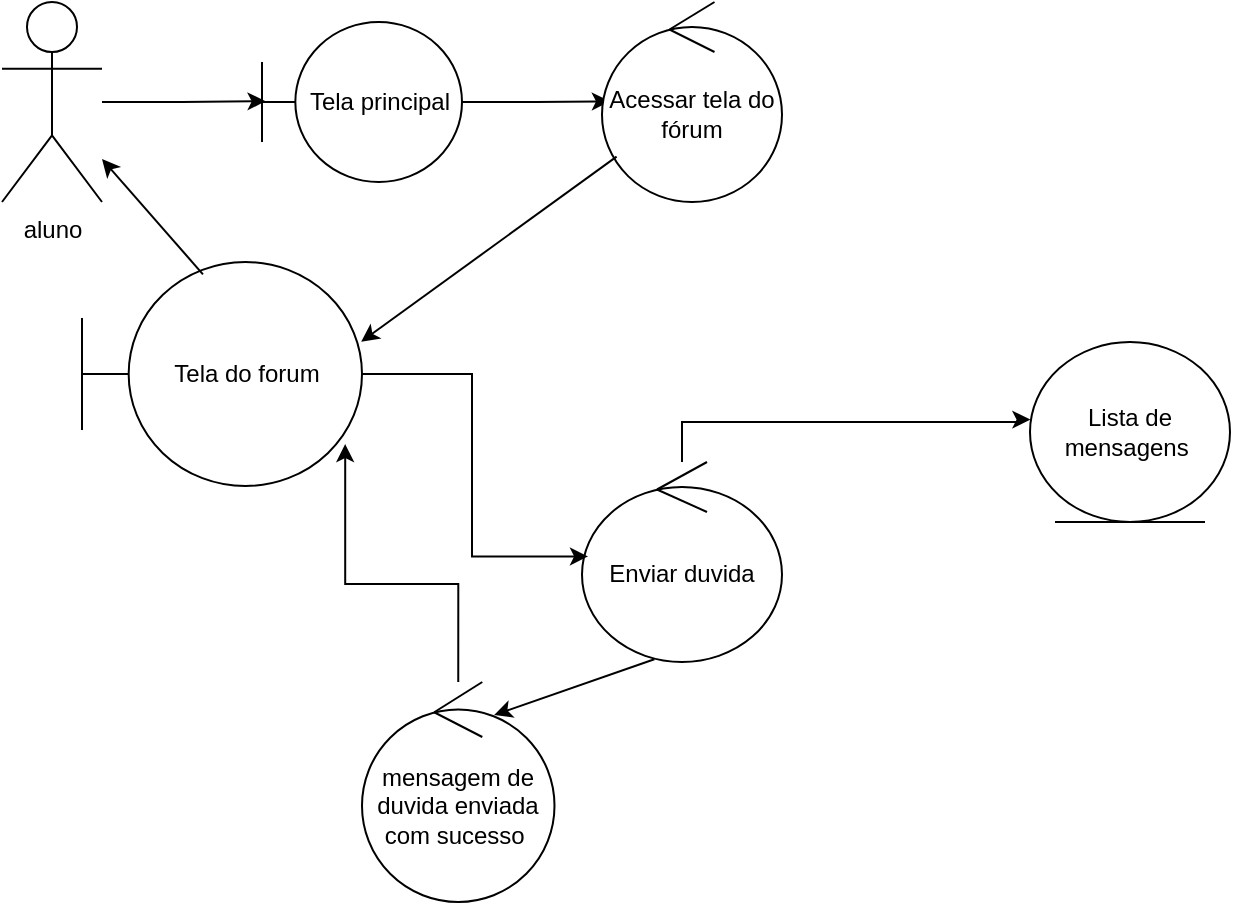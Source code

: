<mxfile version="24.8.3">
  <diagram name="Página-1" id="A1XricTwvR2LtzFUGfRS">
    <mxGraphModel dx="1869" dy="539" grid="1" gridSize="10" guides="1" tooltips="1" connect="1" arrows="1" fold="1" page="1" pageScale="1" pageWidth="827" pageHeight="1169" math="0" shadow="0">
      <root>
        <mxCell id="0" />
        <mxCell id="1" parent="0" />
        <mxCell id="thF2VDcHaVG7FaZjGytK-1" value="aluno" style="shape=umlActor;verticalLabelPosition=bottom;verticalAlign=top;html=1;outlineConnect=0;" parent="1" vertex="1">
          <mxGeometry x="-100" y="30" width="50" height="100" as="geometry" />
        </mxCell>
        <mxCell id="thF2VDcHaVG7FaZjGytK-5" value="Tela principal" style="shape=umlBoundary;whiteSpace=wrap;html=1;" parent="1" vertex="1">
          <mxGeometry x="30" y="40" width="100" height="80" as="geometry" />
        </mxCell>
        <mxCell id="thF2VDcHaVG7FaZjGytK-9" style="edgeStyle=orthogonalEdgeStyle;rounded=0;orthogonalLoop=1;jettySize=auto;html=1;entryX=0.05;entryY=0.496;entryDx=0;entryDy=0;entryPerimeter=0;" parent="1" source="thF2VDcHaVG7FaZjGytK-5" edge="1">
          <mxGeometry relative="1" as="geometry">
            <mxPoint x="203.938" y="79.64" as="targetPoint" />
          </mxGeometry>
        </mxCell>
        <mxCell id="thF2VDcHaVG7FaZjGytK-35" style="edgeStyle=orthogonalEdgeStyle;rounded=0;orthogonalLoop=1;jettySize=auto;html=1;entryX=0.018;entryY=0.495;entryDx=0;entryDy=0;entryPerimeter=0;" parent="1" source="thF2VDcHaVG7FaZjGytK-1" target="thF2VDcHaVG7FaZjGytK-5" edge="1">
          <mxGeometry relative="1" as="geometry" />
        </mxCell>
        <mxCell id="thF2VDcHaVG7FaZjGytK-37" value="Acessar tela do fórum" style="ellipse;shape=umlControl;whiteSpace=wrap;html=1;" parent="1" vertex="1">
          <mxGeometry x="200" y="30" width="90" height="100" as="geometry" />
        </mxCell>
        <mxCell id="thF2VDcHaVG7FaZjGytK-38" value="Tela do forum" style="shape=umlBoundary;whiteSpace=wrap;html=1;" parent="1" vertex="1">
          <mxGeometry x="-60" y="160" width="140" height="112" as="geometry" />
        </mxCell>
        <mxCell id="thF2VDcHaVG7FaZjGytK-39" value="" style="endArrow=classic;html=1;rounded=0;entryX=0.997;entryY=0.356;entryDx=0;entryDy=0;entryPerimeter=0;" parent="1" source="thF2VDcHaVG7FaZjGytK-37" target="thF2VDcHaVG7FaZjGytK-38" edge="1">
          <mxGeometry width="50" height="50" relative="1" as="geometry">
            <mxPoint x="280" y="250" as="sourcePoint" />
            <mxPoint x="330" y="200" as="targetPoint" />
          </mxGeometry>
        </mxCell>
        <mxCell id="yQ8m5PVfVtzuY-FzAJRZ-28" value="" style="endArrow=classic;html=1;rounded=0;exitX=0.432;exitY=0.055;exitDx=0;exitDy=0;exitPerimeter=0;" parent="1" source="thF2VDcHaVG7FaZjGytK-38" target="thF2VDcHaVG7FaZjGytK-1" edge="1">
          <mxGeometry width="50" height="50" relative="1" as="geometry">
            <mxPoint x="-50" y="240" as="sourcePoint" />
            <mxPoint y="190" as="targetPoint" />
          </mxGeometry>
        </mxCell>
        <mxCell id="4S8p2gWHIPCT5IBcl4gh-2" value="Enviar duvida" style="ellipse;shape=umlControl;whiteSpace=wrap;html=1;" parent="1" vertex="1">
          <mxGeometry x="190" y="260" width="100" height="100" as="geometry" />
        </mxCell>
        <mxCell id="4S8p2gWHIPCT5IBcl4gh-3" style="edgeStyle=orthogonalEdgeStyle;rounded=0;orthogonalLoop=1;jettySize=auto;html=1;entryX=0.03;entryY=0.472;entryDx=0;entryDy=0;entryPerimeter=0;" parent="1" source="thF2VDcHaVG7FaZjGytK-38" target="4S8p2gWHIPCT5IBcl4gh-2" edge="1">
          <mxGeometry relative="1" as="geometry" />
        </mxCell>
        <mxCell id="4S8p2gWHIPCT5IBcl4gh-6" value="Lista de mensagens&amp;nbsp;" style="ellipse;shape=umlEntity;whiteSpace=wrap;html=1;" parent="1" vertex="1">
          <mxGeometry x="414" y="200" width="100" height="90" as="geometry" />
        </mxCell>
        <mxCell id="4S8p2gWHIPCT5IBcl4gh-7" style="edgeStyle=orthogonalEdgeStyle;rounded=0;orthogonalLoop=1;jettySize=auto;html=1;entryX=0.002;entryY=0.431;entryDx=0;entryDy=0;entryPerimeter=0;" parent="1" source="4S8p2gWHIPCT5IBcl4gh-2" target="4S8p2gWHIPCT5IBcl4gh-6" edge="1">
          <mxGeometry relative="1" as="geometry">
            <Array as="points">
              <mxPoint x="410" y="240" />
              <mxPoint x="410" y="239" />
            </Array>
          </mxGeometry>
        </mxCell>
        <mxCell id="4S8p2gWHIPCT5IBcl4gh-10" value="mensagem de duvida enviada com sucesso&amp;nbsp;" style="ellipse;shape=umlControl;whiteSpace=wrap;html=1;" parent="1" vertex="1">
          <mxGeometry x="80" y="370" width="96.25" height="110" as="geometry" />
        </mxCell>
        <mxCell id="4S8p2gWHIPCT5IBcl4gh-11" value="" style="endArrow=classic;html=1;rounded=0;entryX=0.687;entryY=0.15;entryDx=0;entryDy=0;entryPerimeter=0;exitX=0.362;exitY=0.986;exitDx=0;exitDy=0;exitPerimeter=0;" parent="1" source="4S8p2gWHIPCT5IBcl4gh-2" target="4S8p2gWHIPCT5IBcl4gh-10" edge="1">
          <mxGeometry width="50" height="50" relative="1" as="geometry">
            <mxPoint x="60" y="350" as="sourcePoint" />
            <mxPoint x="110" y="300" as="targetPoint" />
          </mxGeometry>
        </mxCell>
        <mxCell id="4S8p2gWHIPCT5IBcl4gh-13" style="edgeStyle=orthogonalEdgeStyle;rounded=0;orthogonalLoop=1;jettySize=auto;html=1;entryX=0.94;entryY=0.813;entryDx=0;entryDy=0;entryPerimeter=0;" parent="1" source="4S8p2gWHIPCT5IBcl4gh-10" target="thF2VDcHaVG7FaZjGytK-38" edge="1">
          <mxGeometry relative="1" as="geometry" />
        </mxCell>
      </root>
    </mxGraphModel>
  </diagram>
</mxfile>
